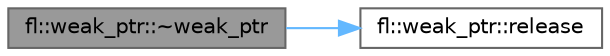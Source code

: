 digraph "fl::weak_ptr::~weak_ptr"
{
 // INTERACTIVE_SVG=YES
 // LATEX_PDF_SIZE
  bgcolor="transparent";
  edge [fontname=Helvetica,fontsize=10,labelfontname=Helvetica,labelfontsize=10];
  node [fontname=Helvetica,fontsize=10,shape=box,height=0.2,width=0.4];
  rankdir="LR";
  Node1 [id="Node000001",label="fl::weak_ptr::~weak_ptr",height=0.2,width=0.4,color="gray40", fillcolor="grey60", style="filled", fontcolor="black",tooltip=" "];
  Node1 -> Node2 [id="edge1_Node000001_Node000002",color="steelblue1",style="solid",tooltip=" "];
  Node2 [id="Node000002",label="fl::weak_ptr::release",height=0.2,width=0.4,color="grey40", fillcolor="white", style="filled",URL="$d1/dd6/classfl_1_1weak__ptr_a69515256a080168ea95d80d3125fabca.html#a69515256a080168ea95d80d3125fabca",tooltip=" "];
}
